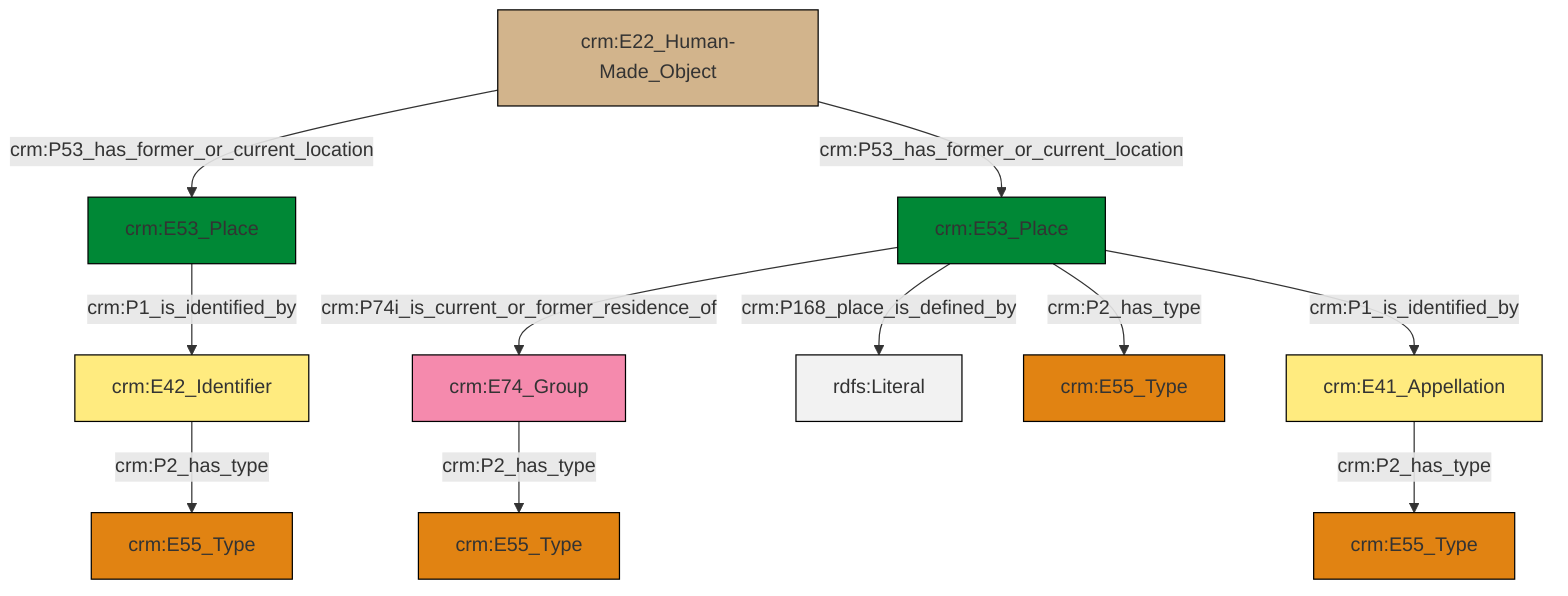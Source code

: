 graph TD
classDef Literal fill:#f2f2f2,stroke:#000000;
classDef CRM_Entity fill:#FFFFFF,stroke:#000000;
classDef Temporal_Entity fill:#00C9E6, stroke:#000000;
classDef Type fill:#E18312, stroke:#000000;
classDef Time-Span fill:#2C9C91, stroke:#000000;
classDef Appellation fill:#FFEB7F, stroke:#000000;
classDef Place fill:#008836, stroke:#000000;
classDef Persistent_Item fill:#B266B2, stroke:#000000;
classDef Conceptual_Object fill:#FFD700, stroke:#000000;
classDef Physical_Thing fill:#D2B48C, stroke:#000000;
classDef Actor fill:#f58aad, stroke:#000000;
classDef PC_Classes fill:#4ce600, stroke:#000000;
classDef Multi fill:#cccccc,stroke:#000000;

0["crm:E53_Place"]:::Place -->|crm:P74i_is_current_or_former_residence_of| 1["crm:E74_Group"]:::Actor
1["crm:E74_Group"]:::Actor -->|crm:P2_has_type| 3["crm:E55_Type"]:::Type
4["crm:E41_Appellation"]:::Appellation -->|crm:P2_has_type| 5["crm:E55_Type"]:::Type
0["crm:E53_Place"]:::Place -->|crm:P168_place_is_defined_by| 6[rdfs:Literal]:::Literal
0["crm:E53_Place"]:::Place -->|crm:P1_is_identified_by| 4["crm:E41_Appellation"]:::Appellation
13["crm:E22_Human-Made_Object"]:::Physical_Thing -->|crm:P53_has_former_or_current_location| 10["crm:E53_Place"]:::Place
10["crm:E53_Place"]:::Place -->|crm:P1_is_identified_by| 15["crm:E42_Identifier"]:::Appellation
0["crm:E53_Place"]:::Place -->|crm:P2_has_type| 7["crm:E55_Type"]:::Type
13["crm:E22_Human-Made_Object"]:::Physical_Thing -->|crm:P53_has_former_or_current_location| 0["crm:E53_Place"]:::Place
15["crm:E42_Identifier"]:::Appellation -->|crm:P2_has_type| 19["crm:E55_Type"]:::Type
